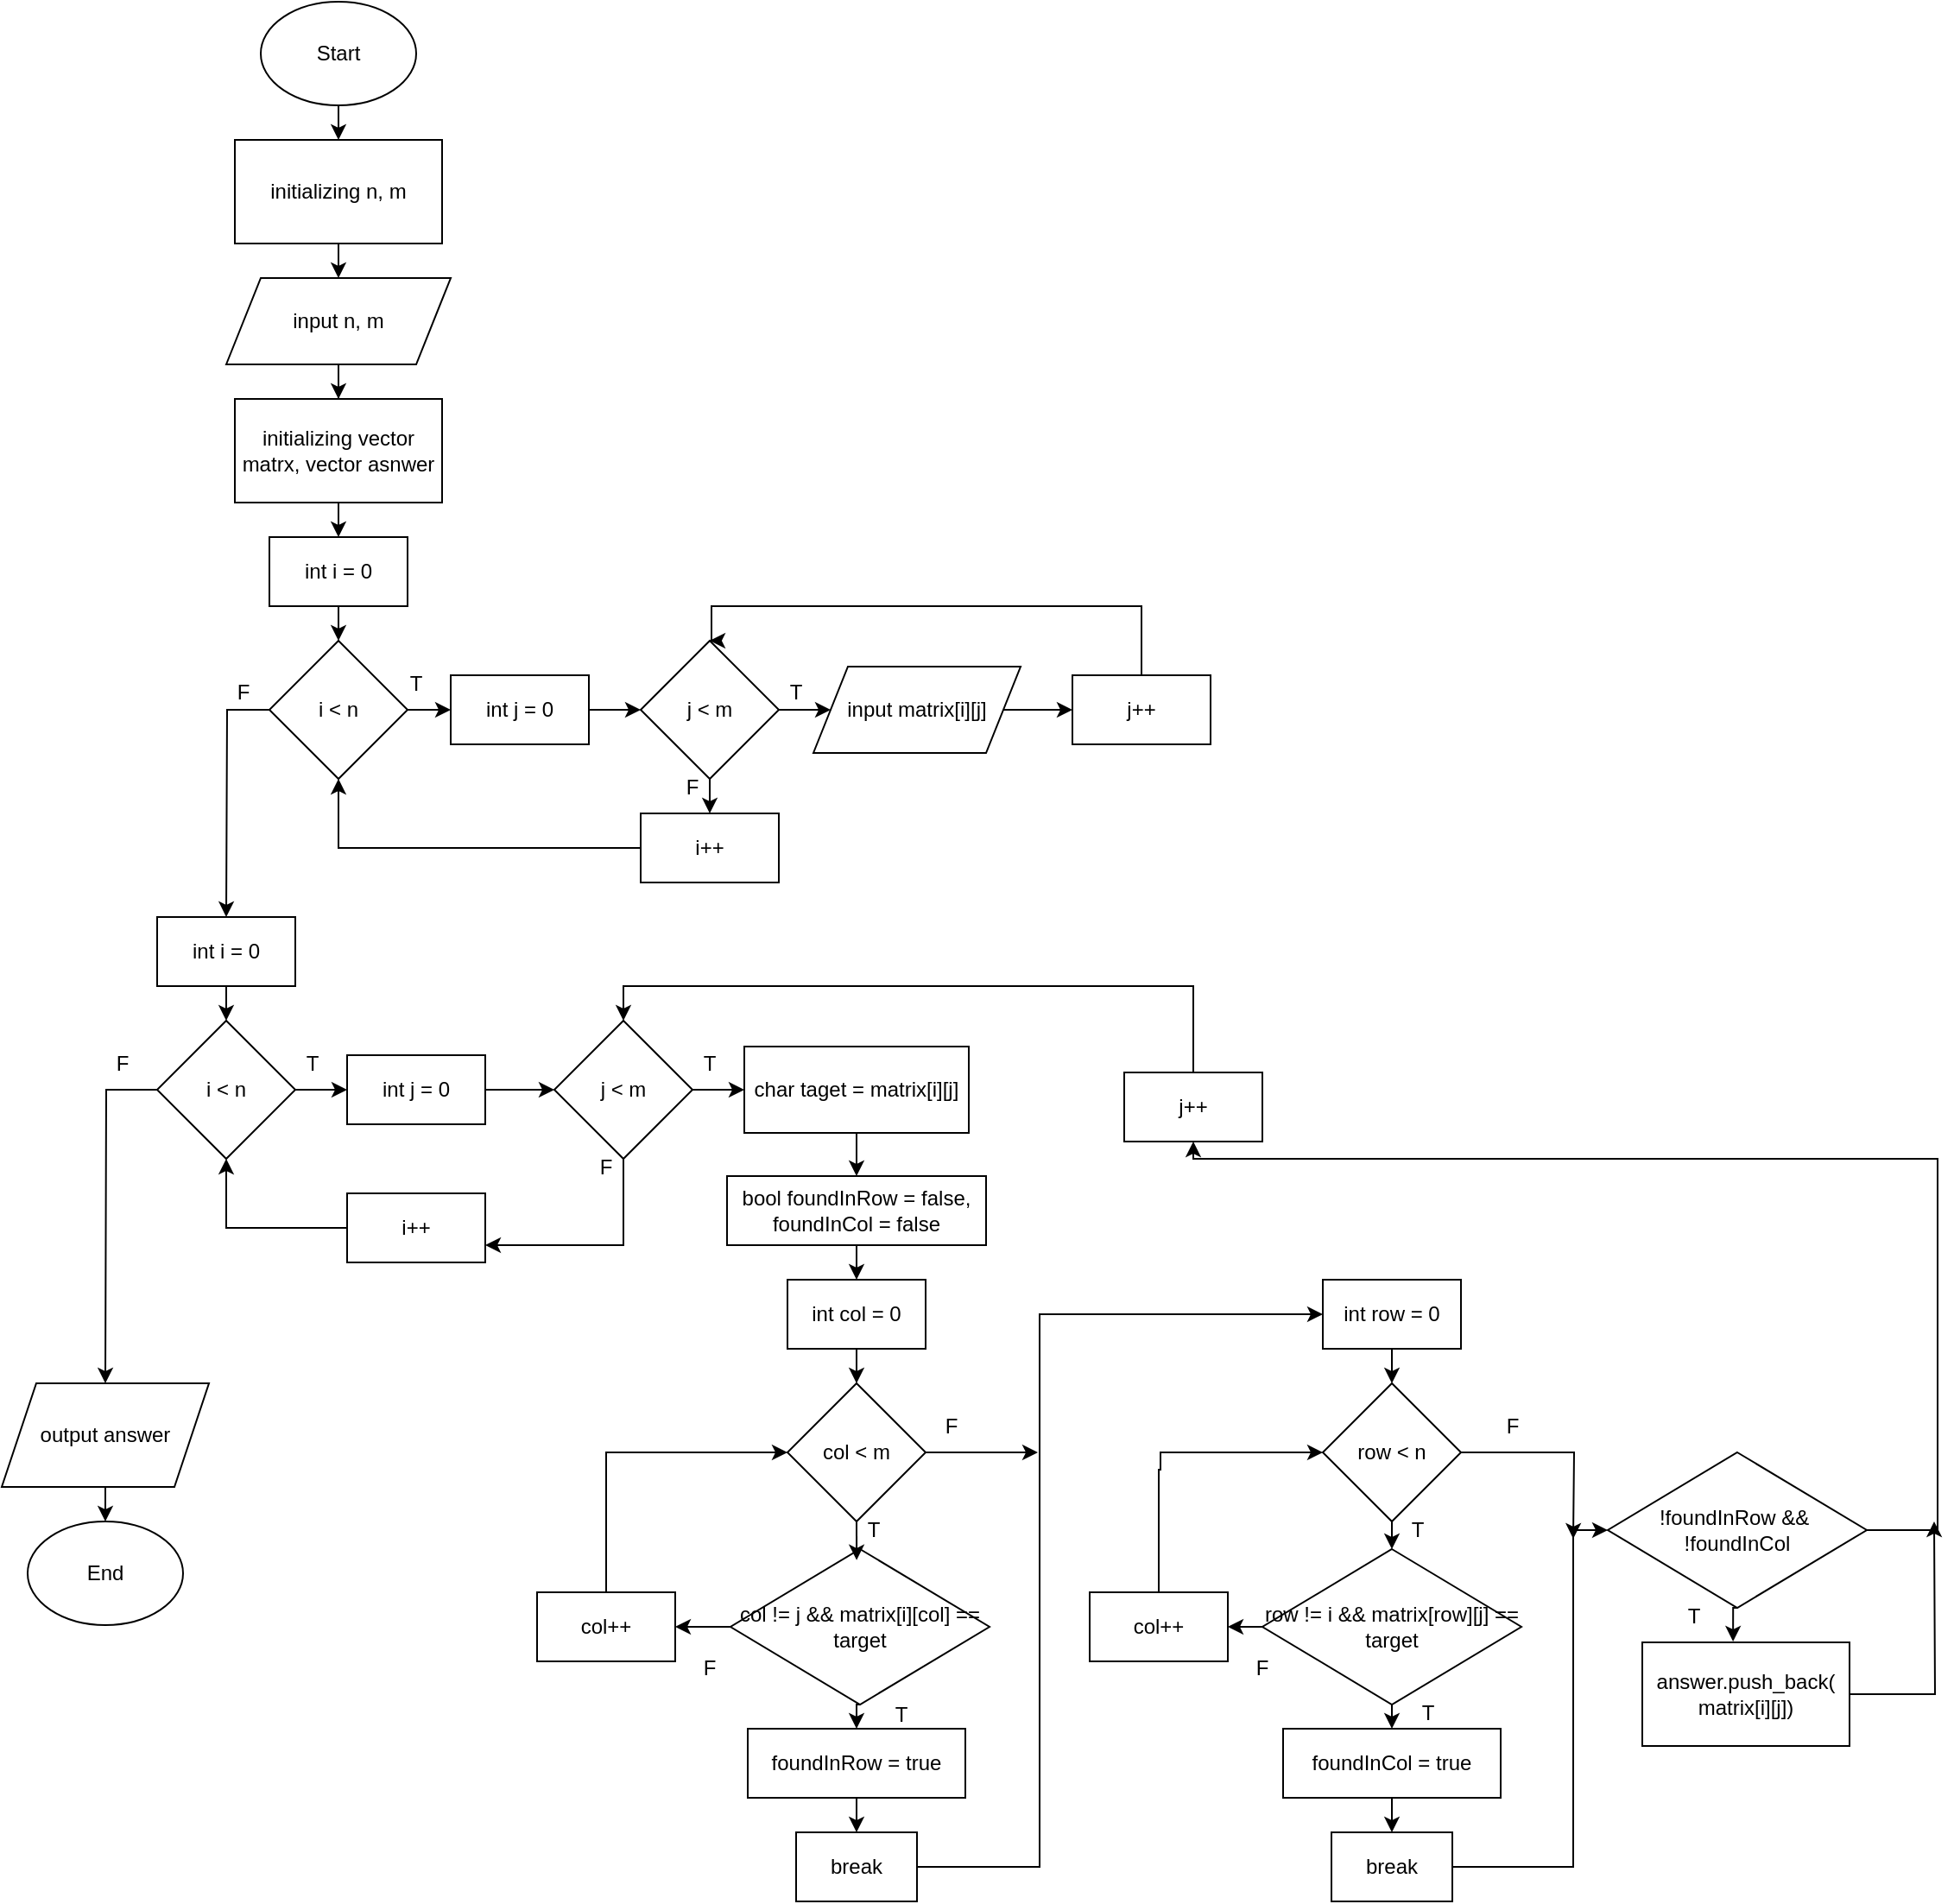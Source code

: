 <mxfile version="24.9.0">
  <diagram name="Сторінка-1" id="6DXRS3csCj2I16RjvyHf">
    <mxGraphModel dx="3319" dy="1102" grid="0" gridSize="10" guides="1" tooltips="1" connect="1" arrows="1" fold="1" page="1" pageScale="1" pageWidth="827" pageHeight="1169" math="0" shadow="0">
      <root>
        <mxCell id="0" />
        <mxCell id="1" parent="0" />
        <mxCell id="0NDhoJnBXqwm7qd_2aJC-104" style="edgeStyle=orthogonalEdgeStyle;rounded=0;orthogonalLoop=1;jettySize=auto;html=1;exitX=0.5;exitY=1;exitDx=0;exitDy=0;entryX=0.5;entryY=0;entryDx=0;entryDy=0;" edge="1" parent="1" source="0NDhoJnBXqwm7qd_2aJC-1" target="0NDhoJnBXqwm7qd_2aJC-2">
          <mxGeometry relative="1" as="geometry" />
        </mxCell>
        <mxCell id="0NDhoJnBXqwm7qd_2aJC-1" value="Start" style="ellipse;whiteSpace=wrap;html=1;" vertex="1" parent="1">
          <mxGeometry x="140" y="140" width="90" height="60" as="geometry" />
        </mxCell>
        <mxCell id="0NDhoJnBXqwm7qd_2aJC-105" style="edgeStyle=orthogonalEdgeStyle;rounded=0;orthogonalLoop=1;jettySize=auto;html=1;exitX=0.5;exitY=1;exitDx=0;exitDy=0;entryX=0.5;entryY=0;entryDx=0;entryDy=0;" edge="1" parent="1" source="0NDhoJnBXqwm7qd_2aJC-2" target="0NDhoJnBXqwm7qd_2aJC-3">
          <mxGeometry relative="1" as="geometry" />
        </mxCell>
        <mxCell id="0NDhoJnBXqwm7qd_2aJC-2" value="initializing n, m" style="rounded=0;whiteSpace=wrap;html=1;" vertex="1" parent="1">
          <mxGeometry x="125" y="220" width="120" height="60" as="geometry" />
        </mxCell>
        <mxCell id="0NDhoJnBXqwm7qd_2aJC-106" style="edgeStyle=orthogonalEdgeStyle;rounded=0;orthogonalLoop=1;jettySize=auto;html=1;exitX=0.5;exitY=1;exitDx=0;exitDy=0;" edge="1" parent="1" source="0NDhoJnBXqwm7qd_2aJC-3" target="0NDhoJnBXqwm7qd_2aJC-4">
          <mxGeometry relative="1" as="geometry" />
        </mxCell>
        <mxCell id="0NDhoJnBXqwm7qd_2aJC-3" value="input n, m" style="shape=parallelogram;perimeter=parallelogramPerimeter;whiteSpace=wrap;html=1;fixedSize=1;" vertex="1" parent="1">
          <mxGeometry x="120" y="300" width="130" height="50" as="geometry" />
        </mxCell>
        <mxCell id="0NDhoJnBXqwm7qd_2aJC-107" style="edgeStyle=orthogonalEdgeStyle;rounded=0;orthogonalLoop=1;jettySize=auto;html=1;exitX=0.5;exitY=1;exitDx=0;exitDy=0;entryX=0.5;entryY=0;entryDx=0;entryDy=0;" edge="1" parent="1" source="0NDhoJnBXqwm7qd_2aJC-4" target="0NDhoJnBXqwm7qd_2aJC-6">
          <mxGeometry relative="1" as="geometry" />
        </mxCell>
        <mxCell id="0NDhoJnBXqwm7qd_2aJC-4" value="initializing vector matrx, vector asnwer" style="rounded=0;whiteSpace=wrap;html=1;" vertex="1" parent="1">
          <mxGeometry x="125" y="370" width="120" height="60" as="geometry" />
        </mxCell>
        <mxCell id="0NDhoJnBXqwm7qd_2aJC-19" style="edgeStyle=orthogonalEdgeStyle;rounded=0;orthogonalLoop=1;jettySize=auto;html=1;exitX=1;exitY=0.5;exitDx=0;exitDy=0;entryX=0;entryY=0.5;entryDx=0;entryDy=0;" edge="1" parent="1" source="0NDhoJnBXqwm7qd_2aJC-5" target="0NDhoJnBXqwm7qd_2aJC-7">
          <mxGeometry relative="1" as="geometry" />
        </mxCell>
        <mxCell id="0NDhoJnBXqwm7qd_2aJC-26" style="edgeStyle=orthogonalEdgeStyle;rounded=0;orthogonalLoop=1;jettySize=auto;html=1;exitX=0;exitY=0.5;exitDx=0;exitDy=0;" edge="1" parent="1" source="0NDhoJnBXqwm7qd_2aJC-5">
          <mxGeometry relative="1" as="geometry">
            <mxPoint x="120" y="670" as="targetPoint" />
          </mxGeometry>
        </mxCell>
        <mxCell id="0NDhoJnBXqwm7qd_2aJC-5" value="i &amp;lt; n" style="rhombus;whiteSpace=wrap;html=1;" vertex="1" parent="1">
          <mxGeometry x="145" y="510" width="80" height="80" as="geometry" />
        </mxCell>
        <mxCell id="0NDhoJnBXqwm7qd_2aJC-18" style="edgeStyle=orthogonalEdgeStyle;rounded=0;orthogonalLoop=1;jettySize=auto;html=1;exitX=0.5;exitY=1;exitDx=0;exitDy=0;entryX=0.5;entryY=0;entryDx=0;entryDy=0;" edge="1" parent="1" source="0NDhoJnBXqwm7qd_2aJC-6" target="0NDhoJnBXqwm7qd_2aJC-5">
          <mxGeometry relative="1" as="geometry" />
        </mxCell>
        <mxCell id="0NDhoJnBXqwm7qd_2aJC-6" value="int i = 0" style="rounded=0;whiteSpace=wrap;html=1;" vertex="1" parent="1">
          <mxGeometry x="145" y="450" width="80" height="40" as="geometry" />
        </mxCell>
        <mxCell id="0NDhoJnBXqwm7qd_2aJC-20" style="edgeStyle=orthogonalEdgeStyle;rounded=0;orthogonalLoop=1;jettySize=auto;html=1;exitX=1;exitY=0.5;exitDx=0;exitDy=0;entryX=0;entryY=0.5;entryDx=0;entryDy=0;" edge="1" parent="1" source="0NDhoJnBXqwm7qd_2aJC-7" target="0NDhoJnBXqwm7qd_2aJC-9">
          <mxGeometry relative="1" as="geometry" />
        </mxCell>
        <mxCell id="0NDhoJnBXqwm7qd_2aJC-7" value="int j = 0" style="rounded=0;whiteSpace=wrap;html=1;" vertex="1" parent="1">
          <mxGeometry x="250" y="530" width="80" height="40" as="geometry" />
        </mxCell>
        <mxCell id="0NDhoJnBXqwm7qd_2aJC-14" style="edgeStyle=orthogonalEdgeStyle;rounded=0;orthogonalLoop=1;jettySize=auto;html=1;exitX=1;exitY=0.5;exitDx=0;exitDy=0;entryX=0;entryY=0.5;entryDx=0;entryDy=0;" edge="1" parent="1" source="0NDhoJnBXqwm7qd_2aJC-9" target="0NDhoJnBXqwm7qd_2aJC-10">
          <mxGeometry relative="1" as="geometry" />
        </mxCell>
        <mxCell id="0NDhoJnBXqwm7qd_2aJC-21" style="edgeStyle=orthogonalEdgeStyle;rounded=0;orthogonalLoop=1;jettySize=auto;html=1;exitX=0.5;exitY=1;exitDx=0;exitDy=0;entryX=0.5;entryY=0;entryDx=0;entryDy=0;" edge="1" parent="1" source="0NDhoJnBXqwm7qd_2aJC-9" target="0NDhoJnBXqwm7qd_2aJC-16">
          <mxGeometry relative="1" as="geometry" />
        </mxCell>
        <mxCell id="0NDhoJnBXqwm7qd_2aJC-9" value="j &amp;lt; m" style="rhombus;whiteSpace=wrap;html=1;" vertex="1" parent="1">
          <mxGeometry x="360" y="510" width="80" height="80" as="geometry" />
        </mxCell>
        <mxCell id="0NDhoJnBXqwm7qd_2aJC-15" style="edgeStyle=orthogonalEdgeStyle;rounded=0;orthogonalLoop=1;jettySize=auto;html=1;exitX=1;exitY=0.5;exitDx=0;exitDy=0;entryX=0;entryY=0.5;entryDx=0;entryDy=0;" edge="1" parent="1" source="0NDhoJnBXqwm7qd_2aJC-10" target="0NDhoJnBXqwm7qd_2aJC-11">
          <mxGeometry relative="1" as="geometry" />
        </mxCell>
        <mxCell id="0NDhoJnBXqwm7qd_2aJC-10" value="input matrix[i][j]" style="shape=parallelogram;perimeter=parallelogramPerimeter;whiteSpace=wrap;html=1;fixedSize=1;" vertex="1" parent="1">
          <mxGeometry x="460" y="525" width="120" height="50" as="geometry" />
        </mxCell>
        <mxCell id="0NDhoJnBXqwm7qd_2aJC-13" style="edgeStyle=orthogonalEdgeStyle;rounded=0;orthogonalLoop=1;jettySize=auto;html=1;entryX=0.5;entryY=0;entryDx=0;entryDy=0;" edge="1" parent="1" source="0NDhoJnBXqwm7qd_2aJC-11" target="0NDhoJnBXqwm7qd_2aJC-9">
          <mxGeometry relative="1" as="geometry">
            <mxPoint x="400" y="460" as="targetPoint" />
            <Array as="points">
              <mxPoint x="650" y="490" />
              <mxPoint x="401" y="490" />
            </Array>
          </mxGeometry>
        </mxCell>
        <mxCell id="0NDhoJnBXqwm7qd_2aJC-11" value="j++" style="rounded=0;whiteSpace=wrap;html=1;" vertex="1" parent="1">
          <mxGeometry x="610" y="530" width="80" height="40" as="geometry" />
        </mxCell>
        <mxCell id="0NDhoJnBXqwm7qd_2aJC-17" style="edgeStyle=orthogonalEdgeStyle;rounded=0;orthogonalLoop=1;jettySize=auto;html=1;exitX=0;exitY=0.5;exitDx=0;exitDy=0;entryX=0.5;entryY=1;entryDx=0;entryDy=0;" edge="1" parent="1" source="0NDhoJnBXqwm7qd_2aJC-16" target="0NDhoJnBXqwm7qd_2aJC-5">
          <mxGeometry relative="1" as="geometry" />
        </mxCell>
        <mxCell id="0NDhoJnBXqwm7qd_2aJC-16" value="i++" style="rounded=0;whiteSpace=wrap;html=1;" vertex="1" parent="1">
          <mxGeometry x="360" y="610" width="80" height="40" as="geometry" />
        </mxCell>
        <mxCell id="0NDhoJnBXqwm7qd_2aJC-22" value="F" style="text;html=1;align=center;verticalAlign=middle;whiteSpace=wrap;rounded=0;" vertex="1" parent="1">
          <mxGeometry x="360" y="580" width="60" height="30" as="geometry" />
        </mxCell>
        <mxCell id="0NDhoJnBXqwm7qd_2aJC-23" value="T" style="text;html=1;align=center;verticalAlign=middle;whiteSpace=wrap;rounded=0;" vertex="1" parent="1">
          <mxGeometry x="420" y="525" width="60" height="30" as="geometry" />
        </mxCell>
        <mxCell id="0NDhoJnBXqwm7qd_2aJC-25" value="T" style="text;html=1;align=center;verticalAlign=middle;whiteSpace=wrap;rounded=0;" vertex="1" parent="1">
          <mxGeometry x="200" y="520" width="60" height="30" as="geometry" />
        </mxCell>
        <mxCell id="0NDhoJnBXqwm7qd_2aJC-27" value="F" style="text;html=1;align=center;verticalAlign=middle;whiteSpace=wrap;rounded=0;" vertex="1" parent="1">
          <mxGeometry x="100" y="525" width="60" height="30" as="geometry" />
        </mxCell>
        <mxCell id="0NDhoJnBXqwm7qd_2aJC-42" style="edgeStyle=orthogonalEdgeStyle;rounded=0;orthogonalLoop=1;jettySize=auto;html=1;exitX=0.5;exitY=1;exitDx=0;exitDy=0;entryX=0.5;entryY=0;entryDx=0;entryDy=0;" edge="1" parent="1" source="0NDhoJnBXqwm7qd_2aJC-28" target="0NDhoJnBXqwm7qd_2aJC-30">
          <mxGeometry relative="1" as="geometry" />
        </mxCell>
        <mxCell id="0NDhoJnBXqwm7qd_2aJC-28" value="int i = 0" style="rounded=0;whiteSpace=wrap;html=1;" vertex="1" parent="1">
          <mxGeometry x="80" y="670" width="80" height="40" as="geometry" />
        </mxCell>
        <mxCell id="0NDhoJnBXqwm7qd_2aJC-43" style="edgeStyle=orthogonalEdgeStyle;rounded=0;orthogonalLoop=1;jettySize=auto;html=1;exitX=1;exitY=0.5;exitDx=0;exitDy=0;entryX=0;entryY=0.5;entryDx=0;entryDy=0;" edge="1" parent="1" source="0NDhoJnBXqwm7qd_2aJC-30" target="0NDhoJnBXqwm7qd_2aJC-31">
          <mxGeometry relative="1" as="geometry" />
        </mxCell>
        <mxCell id="0NDhoJnBXqwm7qd_2aJC-98" style="edgeStyle=orthogonalEdgeStyle;rounded=0;orthogonalLoop=1;jettySize=auto;html=1;" edge="1" parent="1" source="0NDhoJnBXqwm7qd_2aJC-30">
          <mxGeometry relative="1" as="geometry">
            <mxPoint x="50.0" y="940.0" as="targetPoint" />
          </mxGeometry>
        </mxCell>
        <mxCell id="0NDhoJnBXqwm7qd_2aJC-30" value="i &amp;lt; n" style="rhombus;whiteSpace=wrap;html=1;" vertex="1" parent="1">
          <mxGeometry x="80" y="730" width="80" height="80" as="geometry" />
        </mxCell>
        <mxCell id="0NDhoJnBXqwm7qd_2aJC-44" style="edgeStyle=orthogonalEdgeStyle;rounded=0;orthogonalLoop=1;jettySize=auto;html=1;exitX=1;exitY=0.5;exitDx=0;exitDy=0;entryX=0;entryY=0.5;entryDx=0;entryDy=0;" edge="1" parent="1" source="0NDhoJnBXqwm7qd_2aJC-31" target="0NDhoJnBXqwm7qd_2aJC-32">
          <mxGeometry relative="1" as="geometry" />
        </mxCell>
        <mxCell id="0NDhoJnBXqwm7qd_2aJC-31" value="int j = 0" style="rounded=0;whiteSpace=wrap;html=1;" vertex="1" parent="1">
          <mxGeometry x="190" y="750" width="80" height="40" as="geometry" />
        </mxCell>
        <mxCell id="0NDhoJnBXqwm7qd_2aJC-45" style="edgeStyle=orthogonalEdgeStyle;rounded=0;orthogonalLoop=1;jettySize=auto;html=1;exitX=1;exitY=0.5;exitDx=0;exitDy=0;entryX=0;entryY=0.5;entryDx=0;entryDy=0;" edge="1" parent="1" source="0NDhoJnBXqwm7qd_2aJC-32" target="0NDhoJnBXqwm7qd_2aJC-33">
          <mxGeometry relative="1" as="geometry" />
        </mxCell>
        <mxCell id="0NDhoJnBXqwm7qd_2aJC-95" style="edgeStyle=orthogonalEdgeStyle;rounded=0;orthogonalLoop=1;jettySize=auto;html=1;exitX=0.5;exitY=1;exitDx=0;exitDy=0;entryX=1;entryY=0.75;entryDx=0;entryDy=0;" edge="1" parent="1" source="0NDhoJnBXqwm7qd_2aJC-32" target="0NDhoJnBXqwm7qd_2aJC-94">
          <mxGeometry relative="1" as="geometry" />
        </mxCell>
        <mxCell id="0NDhoJnBXqwm7qd_2aJC-32" value="j &amp;lt; m" style="rhombus;whiteSpace=wrap;html=1;" vertex="1" parent="1">
          <mxGeometry x="310" y="730" width="80" height="80" as="geometry" />
        </mxCell>
        <mxCell id="0NDhoJnBXqwm7qd_2aJC-46" style="edgeStyle=orthogonalEdgeStyle;rounded=0;orthogonalLoop=1;jettySize=auto;html=1;exitX=0.5;exitY=1;exitDx=0;exitDy=0;entryX=0.5;entryY=0;entryDx=0;entryDy=0;" edge="1" parent="1" source="0NDhoJnBXqwm7qd_2aJC-33" target="0NDhoJnBXqwm7qd_2aJC-34">
          <mxGeometry relative="1" as="geometry" />
        </mxCell>
        <mxCell id="0NDhoJnBXqwm7qd_2aJC-33" value="char taget = matrix[i][j]" style="rounded=0;whiteSpace=wrap;html=1;" vertex="1" parent="1">
          <mxGeometry x="420" y="745" width="130" height="50" as="geometry" />
        </mxCell>
        <mxCell id="0NDhoJnBXqwm7qd_2aJC-47" style="edgeStyle=orthogonalEdgeStyle;rounded=0;orthogonalLoop=1;jettySize=auto;html=1;exitX=0.5;exitY=1;exitDx=0;exitDy=0;entryX=0.5;entryY=0;entryDx=0;entryDy=0;" edge="1" parent="1" source="0NDhoJnBXqwm7qd_2aJC-34" target="0NDhoJnBXqwm7qd_2aJC-35">
          <mxGeometry relative="1" as="geometry" />
        </mxCell>
        <mxCell id="0NDhoJnBXqwm7qd_2aJC-34" value="bool foundInRow = false, foundInCol = false" style="rounded=0;whiteSpace=wrap;html=1;" vertex="1" parent="1">
          <mxGeometry x="410" y="820" width="150" height="40" as="geometry" />
        </mxCell>
        <mxCell id="0NDhoJnBXqwm7qd_2aJC-48" style="edgeStyle=orthogonalEdgeStyle;rounded=0;orthogonalLoop=1;jettySize=auto;html=1;exitX=0.5;exitY=1;exitDx=0;exitDy=0;entryX=0.5;entryY=0;entryDx=0;entryDy=0;" edge="1" parent="1" source="0NDhoJnBXqwm7qd_2aJC-35" target="0NDhoJnBXqwm7qd_2aJC-37">
          <mxGeometry relative="1" as="geometry" />
        </mxCell>
        <mxCell id="0NDhoJnBXqwm7qd_2aJC-35" value="int col = 0" style="rounded=0;whiteSpace=wrap;html=1;" vertex="1" parent="1">
          <mxGeometry x="445" y="880" width="80" height="40" as="geometry" />
        </mxCell>
        <mxCell id="0NDhoJnBXqwm7qd_2aJC-62" style="edgeStyle=orthogonalEdgeStyle;rounded=0;orthogonalLoop=1;jettySize=auto;html=1;exitX=1;exitY=0.5;exitDx=0;exitDy=0;" edge="1" parent="1" source="0NDhoJnBXqwm7qd_2aJC-37">
          <mxGeometry relative="1" as="geometry">
            <mxPoint x="590" y="980.059" as="targetPoint" />
          </mxGeometry>
        </mxCell>
        <mxCell id="0NDhoJnBXqwm7qd_2aJC-37" value="col &amp;lt; m" style="rhombus;whiteSpace=wrap;html=1;" vertex="1" parent="1">
          <mxGeometry x="445" y="940" width="80" height="80" as="geometry" />
        </mxCell>
        <mxCell id="0NDhoJnBXqwm7qd_2aJC-50" style="edgeStyle=orthogonalEdgeStyle;rounded=0;orthogonalLoop=1;jettySize=auto;html=1;exitX=0.5;exitY=1;exitDx=0;exitDy=0;entryX=0.5;entryY=0;entryDx=0;entryDy=0;" edge="1" parent="1" source="0NDhoJnBXqwm7qd_2aJC-38" target="0NDhoJnBXqwm7qd_2aJC-39">
          <mxGeometry relative="1" as="geometry" />
        </mxCell>
        <mxCell id="0NDhoJnBXqwm7qd_2aJC-53" style="edgeStyle=orthogonalEdgeStyle;rounded=0;orthogonalLoop=1;jettySize=auto;html=1;exitX=0;exitY=0.5;exitDx=0;exitDy=0;entryX=1;entryY=0.5;entryDx=0;entryDy=0;" edge="1" parent="1" source="0NDhoJnBXqwm7qd_2aJC-38" target="0NDhoJnBXqwm7qd_2aJC-41">
          <mxGeometry relative="1" as="geometry" />
        </mxCell>
        <mxCell id="0NDhoJnBXqwm7qd_2aJC-38" value="col != j &amp;amp;&amp;amp; matrix[i][col] == target" style="rhombus;whiteSpace=wrap;html=1;" vertex="1" parent="1">
          <mxGeometry x="412" y="1036" width="150" height="90" as="geometry" />
        </mxCell>
        <mxCell id="0NDhoJnBXqwm7qd_2aJC-51" style="edgeStyle=orthogonalEdgeStyle;rounded=0;orthogonalLoop=1;jettySize=auto;html=1;exitX=0.5;exitY=1;exitDx=0;exitDy=0;entryX=0.5;entryY=0;entryDx=0;entryDy=0;" edge="1" parent="1" source="0NDhoJnBXqwm7qd_2aJC-39" target="0NDhoJnBXqwm7qd_2aJC-40">
          <mxGeometry relative="1" as="geometry" />
        </mxCell>
        <mxCell id="0NDhoJnBXqwm7qd_2aJC-39" value="foundInRow = true" style="rounded=0;whiteSpace=wrap;html=1;" vertex="1" parent="1">
          <mxGeometry x="422" y="1140" width="126" height="40" as="geometry" />
        </mxCell>
        <mxCell id="0NDhoJnBXqwm7qd_2aJC-61" style="edgeStyle=orthogonalEdgeStyle;rounded=0;orthogonalLoop=1;jettySize=auto;html=1;exitX=1;exitY=0.5;exitDx=0;exitDy=0;entryX=0;entryY=0.5;entryDx=0;entryDy=0;" edge="1" parent="1" source="0NDhoJnBXqwm7qd_2aJC-40" target="0NDhoJnBXqwm7qd_2aJC-55">
          <mxGeometry relative="1" as="geometry">
            <mxPoint x="590" y="900" as="targetPoint" />
            <Array as="points">
              <mxPoint x="591" y="1220" />
              <mxPoint x="591" y="900" />
            </Array>
          </mxGeometry>
        </mxCell>
        <mxCell id="0NDhoJnBXqwm7qd_2aJC-40" value="break" style="rounded=0;whiteSpace=wrap;html=1;" vertex="1" parent="1">
          <mxGeometry x="450" y="1200" width="70" height="40" as="geometry" />
        </mxCell>
        <mxCell id="0NDhoJnBXqwm7qd_2aJC-54" style="edgeStyle=orthogonalEdgeStyle;rounded=0;orthogonalLoop=1;jettySize=auto;html=1;exitX=0.5;exitY=0;exitDx=0;exitDy=0;entryX=0;entryY=0.5;entryDx=0;entryDy=0;" edge="1" parent="1" source="0NDhoJnBXqwm7qd_2aJC-41" target="0NDhoJnBXqwm7qd_2aJC-37">
          <mxGeometry relative="1" as="geometry" />
        </mxCell>
        <mxCell id="0NDhoJnBXqwm7qd_2aJC-41" value="col++" style="rounded=0;whiteSpace=wrap;html=1;" vertex="1" parent="1">
          <mxGeometry x="300" y="1061" width="80" height="40" as="geometry" />
        </mxCell>
        <mxCell id="0NDhoJnBXqwm7qd_2aJC-49" style="edgeStyle=orthogonalEdgeStyle;rounded=0;orthogonalLoop=1;jettySize=auto;html=1;exitX=0.5;exitY=1;exitDx=0;exitDy=0;entryX=0.487;entryY=0.071;entryDx=0;entryDy=0;entryPerimeter=0;" edge="1" parent="1" source="0NDhoJnBXqwm7qd_2aJC-37" target="0NDhoJnBXqwm7qd_2aJC-38">
          <mxGeometry relative="1" as="geometry" />
        </mxCell>
        <mxCell id="0NDhoJnBXqwm7qd_2aJC-63" style="edgeStyle=orthogonalEdgeStyle;rounded=0;orthogonalLoop=1;jettySize=auto;html=1;exitX=0.5;exitY=1;exitDx=0;exitDy=0;entryX=0.5;entryY=0;entryDx=0;entryDy=0;" edge="1" parent="1" source="0NDhoJnBXqwm7qd_2aJC-55" target="0NDhoJnBXqwm7qd_2aJC-56">
          <mxGeometry relative="1" as="geometry" />
        </mxCell>
        <mxCell id="0NDhoJnBXqwm7qd_2aJC-55" value="int row = 0" style="rounded=0;whiteSpace=wrap;html=1;" vertex="1" parent="1">
          <mxGeometry x="755" y="880" width="80" height="40" as="geometry" />
        </mxCell>
        <mxCell id="0NDhoJnBXqwm7qd_2aJC-64" style="edgeStyle=orthogonalEdgeStyle;rounded=0;orthogonalLoop=1;jettySize=auto;html=1;exitX=0.5;exitY=1;exitDx=0;exitDy=0;entryX=0.5;entryY=0;entryDx=0;entryDy=0;" edge="1" parent="1" source="0NDhoJnBXqwm7qd_2aJC-56" target="0NDhoJnBXqwm7qd_2aJC-57">
          <mxGeometry relative="1" as="geometry" />
        </mxCell>
        <mxCell id="0NDhoJnBXqwm7qd_2aJC-85" style="edgeStyle=orthogonalEdgeStyle;rounded=0;orthogonalLoop=1;jettySize=auto;html=1;exitX=1;exitY=0.5;exitDx=0;exitDy=0;" edge="1" parent="1" source="0NDhoJnBXqwm7qd_2aJC-56">
          <mxGeometry relative="1" as="geometry">
            <mxPoint x="900" y="1030" as="targetPoint" />
          </mxGeometry>
        </mxCell>
        <mxCell id="0NDhoJnBXqwm7qd_2aJC-56" value="row &amp;lt; n" style="rhombus;whiteSpace=wrap;html=1;" vertex="1" parent="1">
          <mxGeometry x="755" y="940" width="80" height="80" as="geometry" />
        </mxCell>
        <mxCell id="0NDhoJnBXqwm7qd_2aJC-65" style="edgeStyle=orthogonalEdgeStyle;rounded=0;orthogonalLoop=1;jettySize=auto;html=1;exitX=0.5;exitY=1;exitDx=0;exitDy=0;entryX=0.5;entryY=0;entryDx=0;entryDy=0;" edge="1" parent="1" source="0NDhoJnBXqwm7qd_2aJC-57" target="0NDhoJnBXqwm7qd_2aJC-58">
          <mxGeometry relative="1" as="geometry" />
        </mxCell>
        <mxCell id="0NDhoJnBXqwm7qd_2aJC-67" style="edgeStyle=orthogonalEdgeStyle;rounded=0;orthogonalLoop=1;jettySize=auto;html=1;exitX=0;exitY=0.5;exitDx=0;exitDy=0;entryX=1;entryY=0.5;entryDx=0;entryDy=0;" edge="1" parent="1" source="0NDhoJnBXqwm7qd_2aJC-57" target="0NDhoJnBXqwm7qd_2aJC-60">
          <mxGeometry relative="1" as="geometry" />
        </mxCell>
        <mxCell id="0NDhoJnBXqwm7qd_2aJC-57" value="row != i &amp;amp;&amp;amp; matrix[row][j] == target" style="rhombus;whiteSpace=wrap;html=1;" vertex="1" parent="1">
          <mxGeometry x="720" y="1036" width="150" height="90" as="geometry" />
        </mxCell>
        <mxCell id="0NDhoJnBXqwm7qd_2aJC-66" style="edgeStyle=orthogonalEdgeStyle;rounded=0;orthogonalLoop=1;jettySize=auto;html=1;exitX=0.5;exitY=1;exitDx=0;exitDy=0;entryX=0.5;entryY=0;entryDx=0;entryDy=0;" edge="1" parent="1" source="0NDhoJnBXqwm7qd_2aJC-58" target="0NDhoJnBXqwm7qd_2aJC-59">
          <mxGeometry relative="1" as="geometry" />
        </mxCell>
        <mxCell id="0NDhoJnBXqwm7qd_2aJC-58" value="foundInCol = true" style="rounded=0;whiteSpace=wrap;html=1;" vertex="1" parent="1">
          <mxGeometry x="732" y="1140" width="126" height="40" as="geometry" />
        </mxCell>
        <mxCell id="0NDhoJnBXqwm7qd_2aJC-84" style="edgeStyle=orthogonalEdgeStyle;rounded=0;orthogonalLoop=1;jettySize=auto;html=1;exitX=1;exitY=0.5;exitDx=0;exitDy=0;entryX=0;entryY=0.5;entryDx=0;entryDy=0;" edge="1" parent="1" source="0NDhoJnBXqwm7qd_2aJC-59" target="0NDhoJnBXqwm7qd_2aJC-82">
          <mxGeometry relative="1" as="geometry">
            <Array as="points">
              <mxPoint x="900" y="1220" />
              <mxPoint x="900" y="1025" />
            </Array>
          </mxGeometry>
        </mxCell>
        <mxCell id="0NDhoJnBXqwm7qd_2aJC-59" value="break" style="rounded=0;whiteSpace=wrap;html=1;" vertex="1" parent="1">
          <mxGeometry x="760" y="1200" width="70" height="40" as="geometry" />
        </mxCell>
        <mxCell id="0NDhoJnBXqwm7qd_2aJC-68" style="edgeStyle=orthogonalEdgeStyle;rounded=0;orthogonalLoop=1;jettySize=auto;html=1;entryX=0;entryY=0.5;entryDx=0;entryDy=0;" edge="1" parent="1" source="0NDhoJnBXqwm7qd_2aJC-60" target="0NDhoJnBXqwm7qd_2aJC-56">
          <mxGeometry relative="1" as="geometry">
            <mxPoint x="660" y="950" as="targetPoint" />
            <Array as="points">
              <mxPoint x="660" y="990" />
              <mxPoint x="661" y="980" />
            </Array>
          </mxGeometry>
        </mxCell>
        <mxCell id="0NDhoJnBXqwm7qd_2aJC-60" value="col++" style="rounded=0;whiteSpace=wrap;html=1;" vertex="1" parent="1">
          <mxGeometry x="620" y="1061" width="80" height="40" as="geometry" />
        </mxCell>
        <mxCell id="0NDhoJnBXqwm7qd_2aJC-69" value="F" style="text;html=1;align=center;verticalAlign=middle;whiteSpace=wrap;rounded=0;" vertex="1" parent="1">
          <mxGeometry x="510" y="950" width="60" height="30" as="geometry" />
        </mxCell>
        <mxCell id="0NDhoJnBXqwm7qd_2aJC-70" value="F" style="text;html=1;align=center;verticalAlign=middle;whiteSpace=wrap;rounded=0;" vertex="1" parent="1">
          <mxGeometry x="835" y="950" width="60" height="30" as="geometry" />
        </mxCell>
        <mxCell id="0NDhoJnBXqwm7qd_2aJC-71" value="F" style="text;html=1;align=center;verticalAlign=middle;whiteSpace=wrap;rounded=0;" vertex="1" parent="1">
          <mxGeometry x="690" y="1090" width="60" height="30" as="geometry" />
        </mxCell>
        <mxCell id="0NDhoJnBXqwm7qd_2aJC-72" value="F" style="text;html=1;align=center;verticalAlign=middle;whiteSpace=wrap;rounded=0;" vertex="1" parent="1">
          <mxGeometry x="370" y="1090" width="60" height="30" as="geometry" />
        </mxCell>
        <mxCell id="0NDhoJnBXqwm7qd_2aJC-74" value="T" style="text;html=1;align=center;verticalAlign=middle;whiteSpace=wrap;rounded=0;" vertex="1" parent="1">
          <mxGeometry x="370" y="740" width="60" height="30" as="geometry" />
        </mxCell>
        <mxCell id="0NDhoJnBXqwm7qd_2aJC-75" value="T" style="text;html=1;align=center;verticalAlign=middle;whiteSpace=wrap;rounded=0;" vertex="1" parent="1">
          <mxGeometry x="780" y="1010" width="60" height="30" as="geometry" />
        </mxCell>
        <mxCell id="0NDhoJnBXqwm7qd_2aJC-76" value="T" style="text;html=1;align=center;verticalAlign=middle;whiteSpace=wrap;rounded=0;" vertex="1" parent="1">
          <mxGeometry x="786" y="1116" width="60" height="30" as="geometry" />
        </mxCell>
        <mxCell id="0NDhoJnBXqwm7qd_2aJC-77" value="T" style="text;html=1;align=center;verticalAlign=middle;whiteSpace=wrap;rounded=0;" vertex="1" parent="1">
          <mxGeometry x="481" y="1117" width="60" height="30" as="geometry" />
        </mxCell>
        <mxCell id="0NDhoJnBXqwm7qd_2aJC-79" value="T" style="text;html=1;align=center;verticalAlign=middle;whiteSpace=wrap;rounded=0;" vertex="1" parent="1">
          <mxGeometry x="465" y="1010" width="60" height="30" as="geometry" />
        </mxCell>
        <mxCell id="0NDhoJnBXqwm7qd_2aJC-80" value="T" style="text;html=1;align=center;verticalAlign=middle;whiteSpace=wrap;rounded=0;" vertex="1" parent="1">
          <mxGeometry x="140" y="740" width="60" height="30" as="geometry" />
        </mxCell>
        <mxCell id="0NDhoJnBXqwm7qd_2aJC-90" style="edgeStyle=orthogonalEdgeStyle;rounded=0;orthogonalLoop=1;jettySize=auto;html=1;exitX=1;exitY=0.5;exitDx=0;exitDy=0;" edge="1" parent="1" source="0NDhoJnBXqwm7qd_2aJC-82">
          <mxGeometry relative="1" as="geometry">
            <mxPoint x="680" y="800" as="targetPoint" />
            <Array as="points">
              <mxPoint x="1111" y="1025" />
              <mxPoint x="1111" y="810" />
            </Array>
          </mxGeometry>
        </mxCell>
        <mxCell id="0NDhoJnBXqwm7qd_2aJC-82" value="&lt;div&gt;!foundInRow &amp;amp;&amp;amp;&amp;nbsp;&lt;/div&gt;&lt;div&gt;!foundInCol&lt;/div&gt;" style="rhombus;whiteSpace=wrap;html=1;" vertex="1" parent="1">
          <mxGeometry x="920" y="980" width="150" height="90" as="geometry" />
        </mxCell>
        <mxCell id="0NDhoJnBXqwm7qd_2aJC-108" style="edgeStyle=orthogonalEdgeStyle;rounded=0;orthogonalLoop=1;jettySize=auto;html=1;exitX=1;exitY=0.5;exitDx=0;exitDy=0;" edge="1" parent="1" source="0NDhoJnBXqwm7qd_2aJC-83">
          <mxGeometry relative="1" as="geometry">
            <mxPoint x="1109" y="1020" as="targetPoint" />
          </mxGeometry>
        </mxCell>
        <mxCell id="0NDhoJnBXqwm7qd_2aJC-83" value="&lt;div&gt;answer.push_back(&lt;/div&gt;&lt;div&gt;matrix[i][j])&lt;br&gt;&lt;/div&gt;" style="rounded=0;whiteSpace=wrap;html=1;" vertex="1" parent="1">
          <mxGeometry x="940" y="1090" width="120" height="60" as="geometry" />
        </mxCell>
        <mxCell id="0NDhoJnBXqwm7qd_2aJC-86" style="edgeStyle=orthogonalEdgeStyle;rounded=0;orthogonalLoop=1;jettySize=auto;html=1;exitX=0.5;exitY=1;exitDx=0;exitDy=0;entryX=0.438;entryY=-0.009;entryDx=0;entryDy=0;entryPerimeter=0;" edge="1" parent="1" source="0NDhoJnBXqwm7qd_2aJC-82" target="0NDhoJnBXqwm7qd_2aJC-83">
          <mxGeometry relative="1" as="geometry" />
        </mxCell>
        <mxCell id="0NDhoJnBXqwm7qd_2aJC-87" value="T" style="text;html=1;align=center;verticalAlign=middle;whiteSpace=wrap;rounded=0;" vertex="1" parent="1">
          <mxGeometry x="940" y="1060" width="60" height="30" as="geometry" />
        </mxCell>
        <mxCell id="0NDhoJnBXqwm7qd_2aJC-93" style="edgeStyle=orthogonalEdgeStyle;rounded=0;orthogonalLoop=1;jettySize=auto;html=1;exitX=0.5;exitY=0;exitDx=0;exitDy=0;entryX=0.5;entryY=0;entryDx=0;entryDy=0;" edge="1" parent="1" source="0NDhoJnBXqwm7qd_2aJC-92" target="0NDhoJnBXqwm7qd_2aJC-32">
          <mxGeometry relative="1" as="geometry" />
        </mxCell>
        <mxCell id="0NDhoJnBXqwm7qd_2aJC-92" value="j++" style="rounded=0;whiteSpace=wrap;html=1;" vertex="1" parent="1">
          <mxGeometry x="640" y="760" width="80" height="40" as="geometry" />
        </mxCell>
        <mxCell id="0NDhoJnBXqwm7qd_2aJC-97" style="edgeStyle=orthogonalEdgeStyle;rounded=0;orthogonalLoop=1;jettySize=auto;html=1;entryX=0.5;entryY=1;entryDx=0;entryDy=0;" edge="1" parent="1" source="0NDhoJnBXqwm7qd_2aJC-94" target="0NDhoJnBXqwm7qd_2aJC-30">
          <mxGeometry relative="1" as="geometry" />
        </mxCell>
        <mxCell id="0NDhoJnBXqwm7qd_2aJC-94" value="i++" style="rounded=0;whiteSpace=wrap;html=1;" vertex="1" parent="1">
          <mxGeometry x="190" y="830" width="80" height="40" as="geometry" />
        </mxCell>
        <mxCell id="0NDhoJnBXqwm7qd_2aJC-96" value="F" style="text;html=1;align=center;verticalAlign=middle;whiteSpace=wrap;rounded=0;" vertex="1" parent="1">
          <mxGeometry x="310" y="800" width="60" height="30" as="geometry" />
        </mxCell>
        <mxCell id="0NDhoJnBXqwm7qd_2aJC-103" style="edgeStyle=orthogonalEdgeStyle;rounded=0;orthogonalLoop=1;jettySize=auto;html=1;exitX=0.5;exitY=1;exitDx=0;exitDy=0;entryX=0.5;entryY=0;entryDx=0;entryDy=0;" edge="1" parent="1" source="0NDhoJnBXqwm7qd_2aJC-100" target="0NDhoJnBXqwm7qd_2aJC-102">
          <mxGeometry relative="1" as="geometry" />
        </mxCell>
        <mxCell id="0NDhoJnBXqwm7qd_2aJC-100" value="output answer" style="shape=parallelogram;perimeter=parallelogramPerimeter;whiteSpace=wrap;html=1;fixedSize=1;" vertex="1" parent="1">
          <mxGeometry x="-10" y="940" width="120" height="60" as="geometry" />
        </mxCell>
        <mxCell id="0NDhoJnBXqwm7qd_2aJC-101" value="F" style="text;html=1;align=center;verticalAlign=middle;whiteSpace=wrap;rounded=0;" vertex="1" parent="1">
          <mxGeometry x="30" y="740" width="60" height="30" as="geometry" />
        </mxCell>
        <mxCell id="0NDhoJnBXqwm7qd_2aJC-102" value="End" style="ellipse;whiteSpace=wrap;html=1;" vertex="1" parent="1">
          <mxGeometry x="5" y="1020" width="90" height="60" as="geometry" />
        </mxCell>
      </root>
    </mxGraphModel>
  </diagram>
</mxfile>
